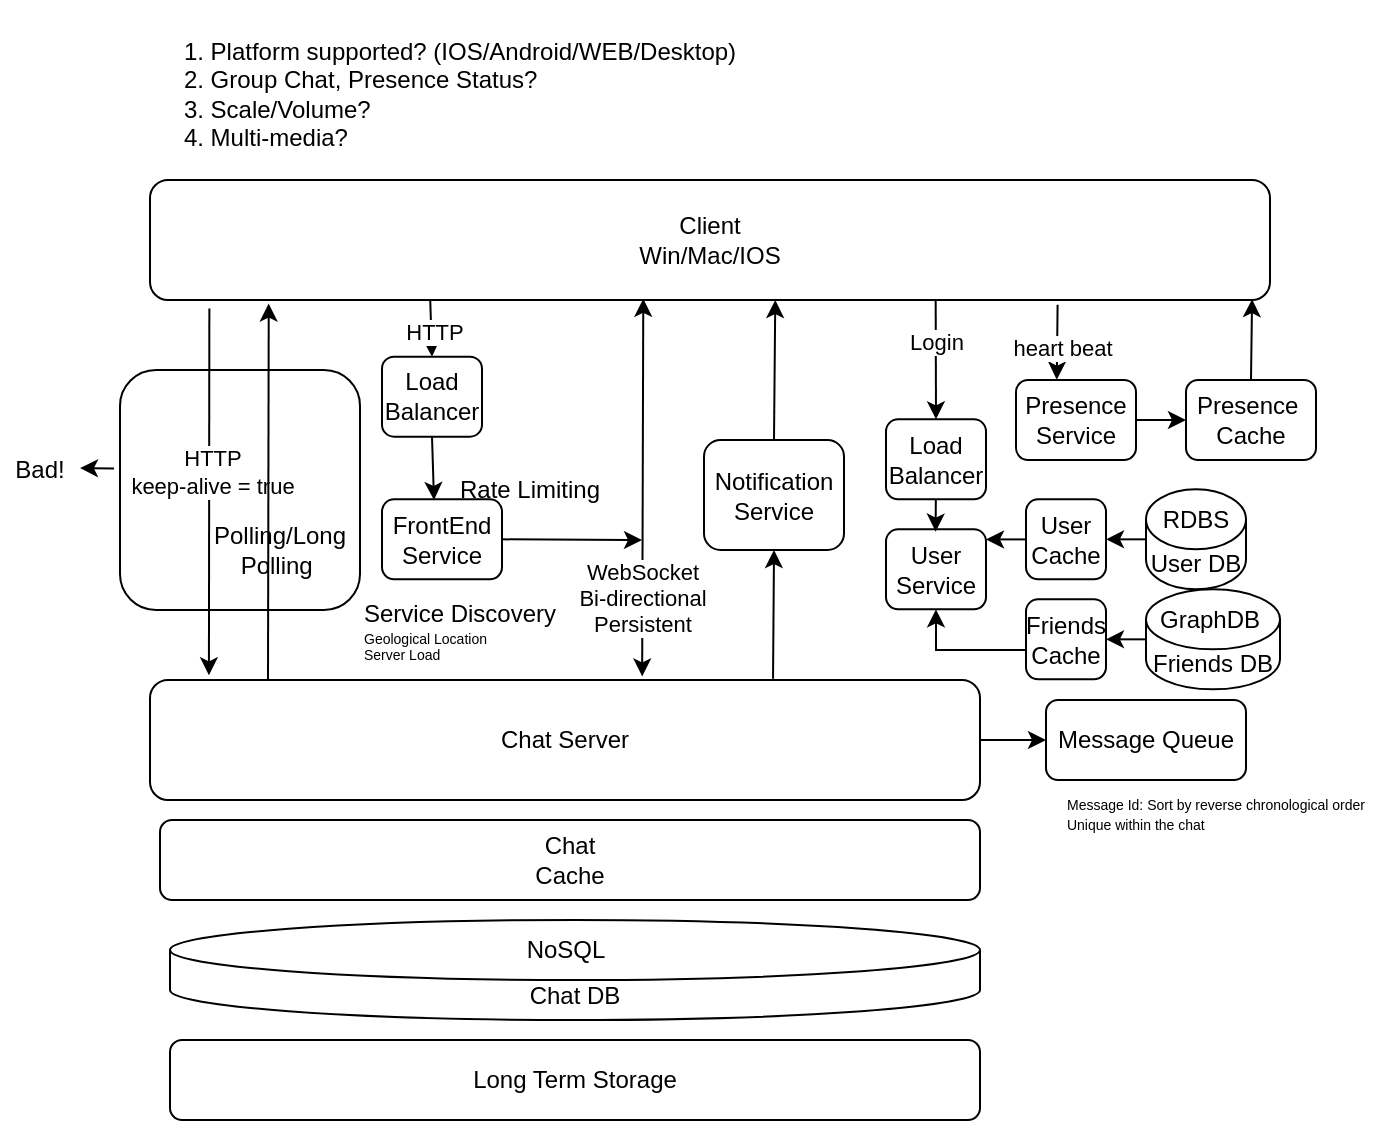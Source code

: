 <mxfile version="21.6.5" type="github">
  <diagram name="Page-1" id="x75RozoV3CZuHT7u76bP">
    <mxGraphModel dx="1563" dy="577" grid="1" gridSize="10" guides="1" tooltips="1" connect="1" arrows="1" fold="1" page="1" pageScale="1" pageWidth="850" pageHeight="1100" math="0" shadow="0">
      <root>
        <mxCell id="0" />
        <mxCell id="1" parent="0" />
        <mxCell id="XsTprEz2VQx7mzp5gVJZ-25" value="" style="rounded=1;whiteSpace=wrap;html=1;" vertex="1" parent="1">
          <mxGeometry x="130" y="235" width="120" height="120" as="geometry" />
        </mxCell>
        <mxCell id="XsTprEz2VQx7mzp5gVJZ-2" value="Client&lt;br&gt;Win/Mac/IOS" style="rounded=1;whiteSpace=wrap;html=1;" vertex="1" parent="1">
          <mxGeometry x="145" y="140" width="560" height="60" as="geometry" />
        </mxCell>
        <mxCell id="XsTprEz2VQx7mzp5gVJZ-4" value="Chat Server" style="rounded=1;whiteSpace=wrap;html=1;" vertex="1" parent="1">
          <mxGeometry x="145" y="390" width="415" height="60" as="geometry" />
        </mxCell>
        <mxCell id="XsTprEz2VQx7mzp5gVJZ-5" value="" style="endArrow=classic;html=1;rounded=0;exitX=0.053;exitY=1.07;exitDx=0;exitDy=0;exitPerimeter=0;entryX=0.071;entryY=-0.039;entryDx=0;entryDy=0;entryPerimeter=0;" edge="1" parent="1" source="XsTprEz2VQx7mzp5gVJZ-2" target="XsTprEz2VQx7mzp5gVJZ-4">
          <mxGeometry width="50" height="50" relative="1" as="geometry">
            <mxPoint x="360" y="310" as="sourcePoint" />
            <mxPoint x="410" y="260" as="targetPoint" />
          </mxGeometry>
        </mxCell>
        <mxCell id="XsTprEz2VQx7mzp5gVJZ-6" value="HTTP&lt;br&gt;keep-alive = true" style="edgeLabel;html=1;align=center;verticalAlign=middle;resizable=0;points=[];" vertex="1" connectable="0" parent="XsTprEz2VQx7mzp5gVJZ-5">
          <mxGeometry x="-0.105" y="1" relative="1" as="geometry">
            <mxPoint as="offset" />
          </mxGeometry>
        </mxCell>
        <mxCell id="XsTprEz2VQx7mzp5gVJZ-7" value="" style="endArrow=classic;html=1;rounded=0;entryX=0.206;entryY=1.03;entryDx=0;entryDy=0;entryPerimeter=0;" edge="1" parent="1">
          <mxGeometry width="50" height="50" relative="1" as="geometry">
            <mxPoint x="204" y="390" as="sourcePoint" />
            <mxPoint x="204.36" y="201.8" as="targetPoint" />
          </mxGeometry>
        </mxCell>
        <mxCell id="XsTprEz2VQx7mzp5gVJZ-10" value="Polling/Long Polling&amp;nbsp;" style="text;html=1;strokeColor=none;fillColor=none;align=center;verticalAlign=middle;whiteSpace=wrap;rounded=0;" vertex="1" parent="1">
          <mxGeometry x="180" y="309.67" width="60" height="30" as="geometry" />
        </mxCell>
        <mxCell id="XsTprEz2VQx7mzp5gVJZ-11" value="" style="endArrow=classic;startArrow=classic;html=1;rounded=0;entryX=0.569;entryY=0.99;entryDx=0;entryDy=0;entryPerimeter=0;exitX=0.568;exitY=-0.03;exitDx=0;exitDy=0;exitPerimeter=0;" edge="1" parent="1">
          <mxGeometry width="50" height="50" relative="1" as="geometry">
            <mxPoint x="391.08" y="388.2" as="sourcePoint" />
            <mxPoint x="391.64" y="199.4" as="targetPoint" />
          </mxGeometry>
        </mxCell>
        <mxCell id="XsTprEz2VQx7mzp5gVJZ-12" value="WebSocket&lt;br&gt;Bi-directional&lt;br&gt;Persistent" style="edgeLabel;html=1;align=center;verticalAlign=middle;resizable=0;points=[];" vertex="1" connectable="0" parent="XsTprEz2VQx7mzp5gVJZ-11">
          <mxGeometry x="-0.016" y="1" relative="1" as="geometry">
            <mxPoint y="54" as="offset" />
          </mxGeometry>
        </mxCell>
        <mxCell id="XsTprEz2VQx7mzp5gVJZ-14" value="Chat DB" style="shape=cylinder3;whiteSpace=wrap;html=1;boundedLbl=1;backgroundOutline=1;size=15;" vertex="1" parent="1">
          <mxGeometry x="155" y="510" width="405" height="50" as="geometry" />
        </mxCell>
        <mxCell id="XsTprEz2VQx7mzp5gVJZ-16" value="Chat&lt;br&gt;Cache" style="rounded=1;whiteSpace=wrap;html=1;" vertex="1" parent="1">
          <mxGeometry x="150" y="460" width="410" height="40" as="geometry" />
        </mxCell>
        <mxCell id="XsTprEz2VQx7mzp5gVJZ-17" value="User Service" style="rounded=1;whiteSpace=wrap;html=1;" vertex="1" parent="1">
          <mxGeometry x="513" y="314.67" width="50" height="40" as="geometry" />
        </mxCell>
        <mxCell id="XsTprEz2VQx7mzp5gVJZ-20" value="Load Balancer" style="rounded=1;whiteSpace=wrap;html=1;" vertex="1" parent="1">
          <mxGeometry x="513" y="259.67" width="50" height="40" as="geometry" />
        </mxCell>
        <mxCell id="XsTprEz2VQx7mzp5gVJZ-22" value="" style="endArrow=classic;html=1;rounded=0;entryX=0.5;entryY=0;entryDx=0;entryDy=0;exitX=0.964;exitY=1.011;exitDx=0;exitDy=0;exitPerimeter=0;" edge="1" parent="1" target="XsTprEz2VQx7mzp5gVJZ-20">
          <mxGeometry width="50" height="50" relative="1" as="geometry">
            <mxPoint x="537.84" y="200.33" as="sourcePoint" />
            <mxPoint x="693" y="199.67" as="targetPoint" />
          </mxGeometry>
        </mxCell>
        <mxCell id="XsTprEz2VQx7mzp5gVJZ-69" value="Login" style="edgeLabel;html=1;align=center;verticalAlign=middle;resizable=0;points=[];" vertex="1" connectable="0" parent="XsTprEz2VQx7mzp5gVJZ-22">
          <mxGeometry x="-0.315" relative="1" as="geometry">
            <mxPoint as="offset" />
          </mxGeometry>
        </mxCell>
        <mxCell id="XsTprEz2VQx7mzp5gVJZ-23" value="" style="endArrow=classic;html=1;rounded=0;entryX=0.496;entryY=0.029;entryDx=0;entryDy=0;exitX=0.964;exitY=1.011;exitDx=0;exitDy=0;exitPerimeter=0;entryPerimeter=0;" edge="1" parent="1" target="XsTprEz2VQx7mzp5gVJZ-17">
          <mxGeometry width="50" height="50" relative="1" as="geometry">
            <mxPoint x="537.92" y="299.67" as="sourcePoint" />
            <mxPoint x="537.92" y="318.67" as="targetPoint" />
          </mxGeometry>
        </mxCell>
        <mxCell id="XsTprEz2VQx7mzp5gVJZ-26" value="" style="endArrow=classic;html=1;rounded=0;exitX=-0.025;exitY=0.41;exitDx=0;exitDy=0;exitPerimeter=0;" edge="1" parent="1" source="XsTprEz2VQx7mzp5gVJZ-25">
          <mxGeometry width="50" height="50" relative="1" as="geometry">
            <mxPoint x="10" y="180" as="sourcePoint" />
            <mxPoint x="110" y="284" as="targetPoint" />
          </mxGeometry>
        </mxCell>
        <mxCell id="XsTprEz2VQx7mzp5gVJZ-27" value="Bad!" style="text;html=1;strokeColor=none;fillColor=none;align=center;verticalAlign=middle;whiteSpace=wrap;rounded=0;" vertex="1" parent="1">
          <mxGeometry x="70" y="270" width="40" height="30" as="geometry" />
        </mxCell>
        <mxCell id="XsTprEz2VQx7mzp5gVJZ-28" value="" style="endArrow=classic;html=1;rounded=0;exitX=0.427;exitY=1.028;exitDx=0;exitDy=0;exitPerimeter=0;entryX=0.5;entryY=0;entryDx=0;entryDy=0;" edge="1" parent="1" target="XsTprEz2VQx7mzp5gVJZ-32">
          <mxGeometry width="50" height="50" relative="1" as="geometry">
            <mxPoint x="285.12" y="200.0" as="sourcePoint" />
            <mxPoint x="289" y="258.32" as="targetPoint" />
          </mxGeometry>
        </mxCell>
        <mxCell id="XsTprEz2VQx7mzp5gVJZ-29" value="HTTP" style="edgeLabel;html=1;align=center;verticalAlign=middle;resizable=0;points=[];" vertex="1" connectable="0" parent="XsTprEz2VQx7mzp5gVJZ-28">
          <mxGeometry x="-0.107" y="-1" relative="1" as="geometry">
            <mxPoint x="2" y="3" as="offset" />
          </mxGeometry>
        </mxCell>
        <mxCell id="XsTprEz2VQx7mzp5gVJZ-30" value="" style="endArrow=classic;html=1;rounded=0;exitX=1;exitY=0.5;exitDx=0;exitDy=0;" edge="1" parent="1" source="XsTprEz2VQx7mzp5gVJZ-55">
          <mxGeometry width="50" height="50" relative="1" as="geometry">
            <mxPoint x="311" y="322" as="sourcePoint" />
            <mxPoint x="391" y="320" as="targetPoint" />
          </mxGeometry>
        </mxCell>
        <mxCell id="XsTprEz2VQx7mzp5gVJZ-32" value="Load Balancer" style="rounded=1;whiteSpace=wrap;html=1;" vertex="1" parent="1">
          <mxGeometry x="261" y="228.32" width="50" height="40" as="geometry" />
        </mxCell>
        <mxCell id="XsTprEz2VQx7mzp5gVJZ-33" value="" style="endArrow=classic;html=1;rounded=0;exitX=0.5;exitY=1;exitDx=0;exitDy=0;" edge="1" parent="1" source="XsTprEz2VQx7mzp5gVJZ-32">
          <mxGeometry width="50" height="50" relative="1" as="geometry">
            <mxPoint x="289.78" y="303.32" as="sourcePoint" />
            <mxPoint x="287" y="300" as="targetPoint" />
          </mxGeometry>
        </mxCell>
        <mxCell id="XsTprEz2VQx7mzp5gVJZ-37" value="Notification Service" style="rounded=1;whiteSpace=wrap;html=1;" vertex="1" parent="1">
          <mxGeometry x="422" y="270" width="70" height="55" as="geometry" />
        </mxCell>
        <mxCell id="XsTprEz2VQx7mzp5gVJZ-38" value="" style="endArrow=classic;html=1;rounded=0;entryX=0.5;entryY=1;entryDx=0;entryDy=0;exitX=0.767;exitY=-0.01;exitDx=0;exitDy=0;exitPerimeter=0;" edge="1" parent="1" target="XsTprEz2VQx7mzp5gVJZ-37">
          <mxGeometry width="50" height="50" relative="1" as="geometry">
            <mxPoint x="456.52" y="389.4" as="sourcePoint" />
            <mxPoint x="-298" y="560" as="targetPoint" />
          </mxGeometry>
        </mxCell>
        <mxCell id="XsTprEz2VQx7mzp5gVJZ-39" value="" style="endArrow=classic;html=1;rounded=0;entryX=0.769;entryY=1;entryDx=0;entryDy=0;exitX=0.5;exitY=0;exitDx=0;exitDy=0;entryPerimeter=0;" edge="1" parent="1" source="XsTprEz2VQx7mzp5gVJZ-37">
          <mxGeometry width="50" height="50" relative="1" as="geometry">
            <mxPoint x="-168" y="410" as="sourcePoint" />
            <mxPoint x="457.64" y="200.0" as="targetPoint" />
          </mxGeometry>
        </mxCell>
        <mxCell id="XsTprEz2VQx7mzp5gVJZ-40" value="User DB" style="shape=cylinder3;whiteSpace=wrap;html=1;boundedLbl=1;backgroundOutline=1;size=15;" vertex="1" parent="1">
          <mxGeometry x="643" y="294.67" width="50" height="50" as="geometry" />
        </mxCell>
        <mxCell id="XsTprEz2VQx7mzp5gVJZ-41" style="edgeStyle=orthogonalEdgeStyle;rounded=0;orthogonalLoop=1;jettySize=auto;html=1;entryX=1;entryY=0.5;entryDx=0;entryDy=0;" edge="1" parent="1" source="XsTprEz2VQx7mzp5gVJZ-42">
          <mxGeometry relative="1" as="geometry">
            <mxPoint x="563" y="319.67" as="targetPoint" />
          </mxGeometry>
        </mxCell>
        <mxCell id="XsTprEz2VQx7mzp5gVJZ-42" value="User&lt;br&gt;Cache" style="rounded=1;whiteSpace=wrap;html=1;" vertex="1" parent="1">
          <mxGeometry x="583" y="299.67" width="40" height="40" as="geometry" />
        </mxCell>
        <mxCell id="XsTprEz2VQx7mzp5gVJZ-43" value="" style="endArrow=classic;html=1;rounded=0;entryX=1;entryY=0.5;entryDx=0;entryDy=0;exitX=0;exitY=0.5;exitDx=0;exitDy=0;exitPerimeter=0;" edge="1" parent="1" source="XsTprEz2VQx7mzp5gVJZ-40" target="XsTprEz2VQx7mzp5gVJZ-42">
          <mxGeometry width="50" height="50" relative="1" as="geometry">
            <mxPoint x="523" y="559.67" as="sourcePoint" />
            <mxPoint x="573" y="509.67" as="targetPoint" />
          </mxGeometry>
        </mxCell>
        <mxCell id="XsTprEz2VQx7mzp5gVJZ-45" value="Presence Service" style="rounded=1;whiteSpace=wrap;html=1;" vertex="1" parent="1">
          <mxGeometry x="578" y="240" width="60" height="40" as="geometry" />
        </mxCell>
        <mxCell id="XsTprEz2VQx7mzp5gVJZ-47" value="" style="endArrow=classic;html=1;rounded=0;exitX=0.93;exitY=1.039;exitDx=0;exitDy=0;exitPerimeter=0;entryX=0.34;entryY=-0.004;entryDx=0;entryDy=0;entryPerimeter=0;" edge="1" parent="1" target="XsTprEz2VQx7mzp5gVJZ-45">
          <mxGeometry width="50" height="50" relative="1" as="geometry">
            <mxPoint x="598.8" y="202.34" as="sourcePoint" />
            <mxPoint x="713" y="230" as="targetPoint" />
          </mxGeometry>
        </mxCell>
        <mxCell id="XsTprEz2VQx7mzp5gVJZ-48" value="heart beat" style="edgeLabel;html=1;align=center;verticalAlign=middle;resizable=0;points=[];" vertex="1" connectable="0" parent="XsTprEz2VQx7mzp5gVJZ-47">
          <mxGeometry x="0.13" y="2" relative="1" as="geometry">
            <mxPoint as="offset" />
          </mxGeometry>
        </mxCell>
        <mxCell id="XsTprEz2VQx7mzp5gVJZ-51" value="Presence&amp;nbsp;&lt;br&gt;Cache" style="rounded=1;whiteSpace=wrap;html=1;" vertex="1" parent="1">
          <mxGeometry x="663" y="240" width="65" height="40" as="geometry" />
        </mxCell>
        <mxCell id="XsTprEz2VQx7mzp5gVJZ-52" value="" style="endArrow=classic;html=1;rounded=0;exitX=1;exitY=0.5;exitDx=0;exitDy=0;" edge="1" parent="1" source="XsTprEz2VQx7mzp5gVJZ-45">
          <mxGeometry width="50" height="50" relative="1" as="geometry">
            <mxPoint x="833" y="330" as="sourcePoint" />
            <mxPoint x="663" y="260" as="targetPoint" />
          </mxGeometry>
        </mxCell>
        <mxCell id="XsTprEz2VQx7mzp5gVJZ-53" value="Message Queue" style="rounded=1;whiteSpace=wrap;html=1;" vertex="1" parent="1">
          <mxGeometry x="593" y="400" width="100" height="40" as="geometry" />
        </mxCell>
        <mxCell id="XsTprEz2VQx7mzp5gVJZ-55" value="FrontEnd&lt;br&gt;Service" style="rounded=1;whiteSpace=wrap;html=1;" vertex="1" parent="1">
          <mxGeometry x="261" y="299.67" width="60" height="40" as="geometry" />
        </mxCell>
        <mxCell id="XsTprEz2VQx7mzp5gVJZ-56" value="" style="endArrow=classic;html=1;rounded=0;exitX=0.5;exitY=0;exitDx=0;exitDy=0;entryX=0.984;entryY=0.993;entryDx=0;entryDy=0;entryPerimeter=0;" edge="1" parent="1" source="XsTprEz2VQx7mzp5gVJZ-51" target="XsTprEz2VQx7mzp5gVJZ-2">
          <mxGeometry width="50" height="50" relative="1" as="geometry">
            <mxPoint x="780" y="260" as="sourcePoint" />
            <mxPoint x="830" y="210" as="targetPoint" />
          </mxGeometry>
        </mxCell>
        <mxCell id="XsTprEz2VQx7mzp5gVJZ-59" value="&lt;font style=&quot;text-align: left; border-color: var(--border-color); font-size: 7px;&quot;&gt;Message Id:&amp;nbsp;&lt;/font&gt;&lt;span style=&quot;font-size: 7px;&quot;&gt;Sort by reverse chronological order&lt;br&gt;&lt;div style=&quot;text-align: left;&quot;&gt;&lt;span style=&quot;background-color: initial;&quot;&gt;Unique within the chat&lt;/span&gt;&lt;/div&gt;&lt;/span&gt;" style="text;html=1;strokeColor=none;fillColor=none;align=center;verticalAlign=middle;whiteSpace=wrap;rounded=0;" vertex="1" parent="1">
          <mxGeometry x="593" y="430" width="170" height="50" as="geometry" />
        </mxCell>
        <mxCell id="XsTprEz2VQx7mzp5gVJZ-62" value="Long Term Storage" style="rounded=1;whiteSpace=wrap;html=1;" vertex="1" parent="1">
          <mxGeometry x="155" y="570" width="405" height="40" as="geometry" />
        </mxCell>
        <mxCell id="XsTprEz2VQx7mzp5gVJZ-65" value="Rate Limiting" style="text;html=1;strokeColor=none;fillColor=none;align=center;verticalAlign=middle;whiteSpace=wrap;rounded=0;" vertex="1" parent="1">
          <mxGeometry x="290" y="284.83" width="90" height="20.33" as="geometry" />
        </mxCell>
        <mxCell id="XsTprEz2VQx7mzp5gVJZ-67" value="Service Discovery&lt;div style=&quot;line-height: 50%;&quot;&gt;&lt;span style=&quot;background-color: initial; font-size: 7px;&quot;&gt;Geological Location&lt;/span&gt;&lt;/div&gt;&lt;div style=&quot;line-height: 50%;&quot;&gt;&lt;span style=&quot;font-size: 7px;&quot;&gt;Server Load&lt;/span&gt;&lt;/div&gt;" style="text;html=1;strokeColor=none;fillColor=none;align=left;verticalAlign=middle;whiteSpace=wrap;rounded=0;" vertex="1" parent="1">
          <mxGeometry x="250" y="350" width="101" height="30" as="geometry" />
        </mxCell>
        <mxCell id="XsTprEz2VQx7mzp5gVJZ-70" value="&lt;br&gt;1. Platform supported? (IOS/Android/WEB/Desktop)&lt;br&gt;&lt;div style=&quot;text-align: left;&quot;&gt;&lt;span style=&quot;background-color: initial;&quot;&gt;2. Group Chat, Presence Status?&lt;/span&gt;&lt;/div&gt;&lt;div style=&quot;text-align: left;&quot;&gt;&lt;span style=&quot;background-color: initial;&quot;&gt;3. Scale/Volume?&lt;/span&gt;&lt;/div&gt;&lt;div style=&quot;text-align: left;&quot;&gt;&lt;span style=&quot;background-color: initial;&quot;&gt;4. Multi-media?&lt;/span&gt;&lt;/div&gt;" style="text;html=1;strokeColor=none;fillColor=none;align=center;verticalAlign=middle;whiteSpace=wrap;rounded=0;" vertex="1" parent="1">
          <mxGeometry x="120" y="50" width="360" height="80" as="geometry" />
        </mxCell>
        <mxCell id="XsTprEz2VQx7mzp5gVJZ-72" value="" style="endArrow=classic;html=1;rounded=0;exitX=1;exitY=0.5;exitDx=0;exitDy=0;entryX=0;entryY=0.5;entryDx=0;entryDy=0;" edge="1" parent="1" source="XsTprEz2VQx7mzp5gVJZ-4" target="XsTprEz2VQx7mzp5gVJZ-53">
          <mxGeometry width="50" height="50" relative="1" as="geometry">
            <mxPoint x="620" y="420" as="sourcePoint" />
            <mxPoint x="670" y="370" as="targetPoint" />
          </mxGeometry>
        </mxCell>
        <mxCell id="XsTprEz2VQx7mzp5gVJZ-80" value="Friends DB" style="shape=cylinder3;whiteSpace=wrap;html=1;boundedLbl=1;backgroundOutline=1;size=15;" vertex="1" parent="1">
          <mxGeometry x="643" y="344.67" width="67" height="50" as="geometry" />
        </mxCell>
        <mxCell id="XsTprEz2VQx7mzp5gVJZ-81" style="edgeStyle=orthogonalEdgeStyle;rounded=0;orthogonalLoop=1;jettySize=auto;html=1;entryX=0.5;entryY=1;entryDx=0;entryDy=0;" edge="1" parent="1" source="XsTprEz2VQx7mzp5gVJZ-82" target="XsTprEz2VQx7mzp5gVJZ-17">
          <mxGeometry relative="1" as="geometry">
            <mxPoint x="563" y="369.67" as="targetPoint" />
            <Array as="points">
              <mxPoint x="538" y="375" />
            </Array>
          </mxGeometry>
        </mxCell>
        <mxCell id="XsTprEz2VQx7mzp5gVJZ-82" value="Friends Cache" style="rounded=1;whiteSpace=wrap;html=1;" vertex="1" parent="1">
          <mxGeometry x="583" y="349.67" width="40" height="40" as="geometry" />
        </mxCell>
        <mxCell id="XsTprEz2VQx7mzp5gVJZ-83" value="" style="endArrow=classic;html=1;rounded=0;entryX=1;entryY=0.5;entryDx=0;entryDy=0;exitX=0;exitY=0.5;exitDx=0;exitDy=0;exitPerimeter=0;" edge="1" parent="1" source="XsTprEz2VQx7mzp5gVJZ-80" target="XsTprEz2VQx7mzp5gVJZ-82">
          <mxGeometry width="50" height="50" relative="1" as="geometry">
            <mxPoint x="523" y="609.67" as="sourcePoint" />
            <mxPoint x="573" y="559.67" as="targetPoint" />
          </mxGeometry>
        </mxCell>
        <mxCell id="XsTprEz2VQx7mzp5gVJZ-84" value="GraphDB" style="text;html=1;strokeColor=none;fillColor=none;align=center;verticalAlign=middle;whiteSpace=wrap;rounded=0;" vertex="1" parent="1">
          <mxGeometry x="645" y="345" width="60" height="30" as="geometry" />
        </mxCell>
        <mxCell id="XsTprEz2VQx7mzp5gVJZ-85" value="RDBS" style="text;html=1;strokeColor=none;fillColor=none;align=center;verticalAlign=middle;whiteSpace=wrap;rounded=0;" vertex="1" parent="1">
          <mxGeometry x="638" y="295" width="60" height="30" as="geometry" />
        </mxCell>
        <mxCell id="XsTprEz2VQx7mzp5gVJZ-86" value="NoSQL" style="text;html=1;strokeColor=none;fillColor=none;align=center;verticalAlign=middle;whiteSpace=wrap;rounded=0;" vertex="1" parent="1">
          <mxGeometry x="323" y="510" width="60" height="30" as="geometry" />
        </mxCell>
      </root>
    </mxGraphModel>
  </diagram>
</mxfile>
